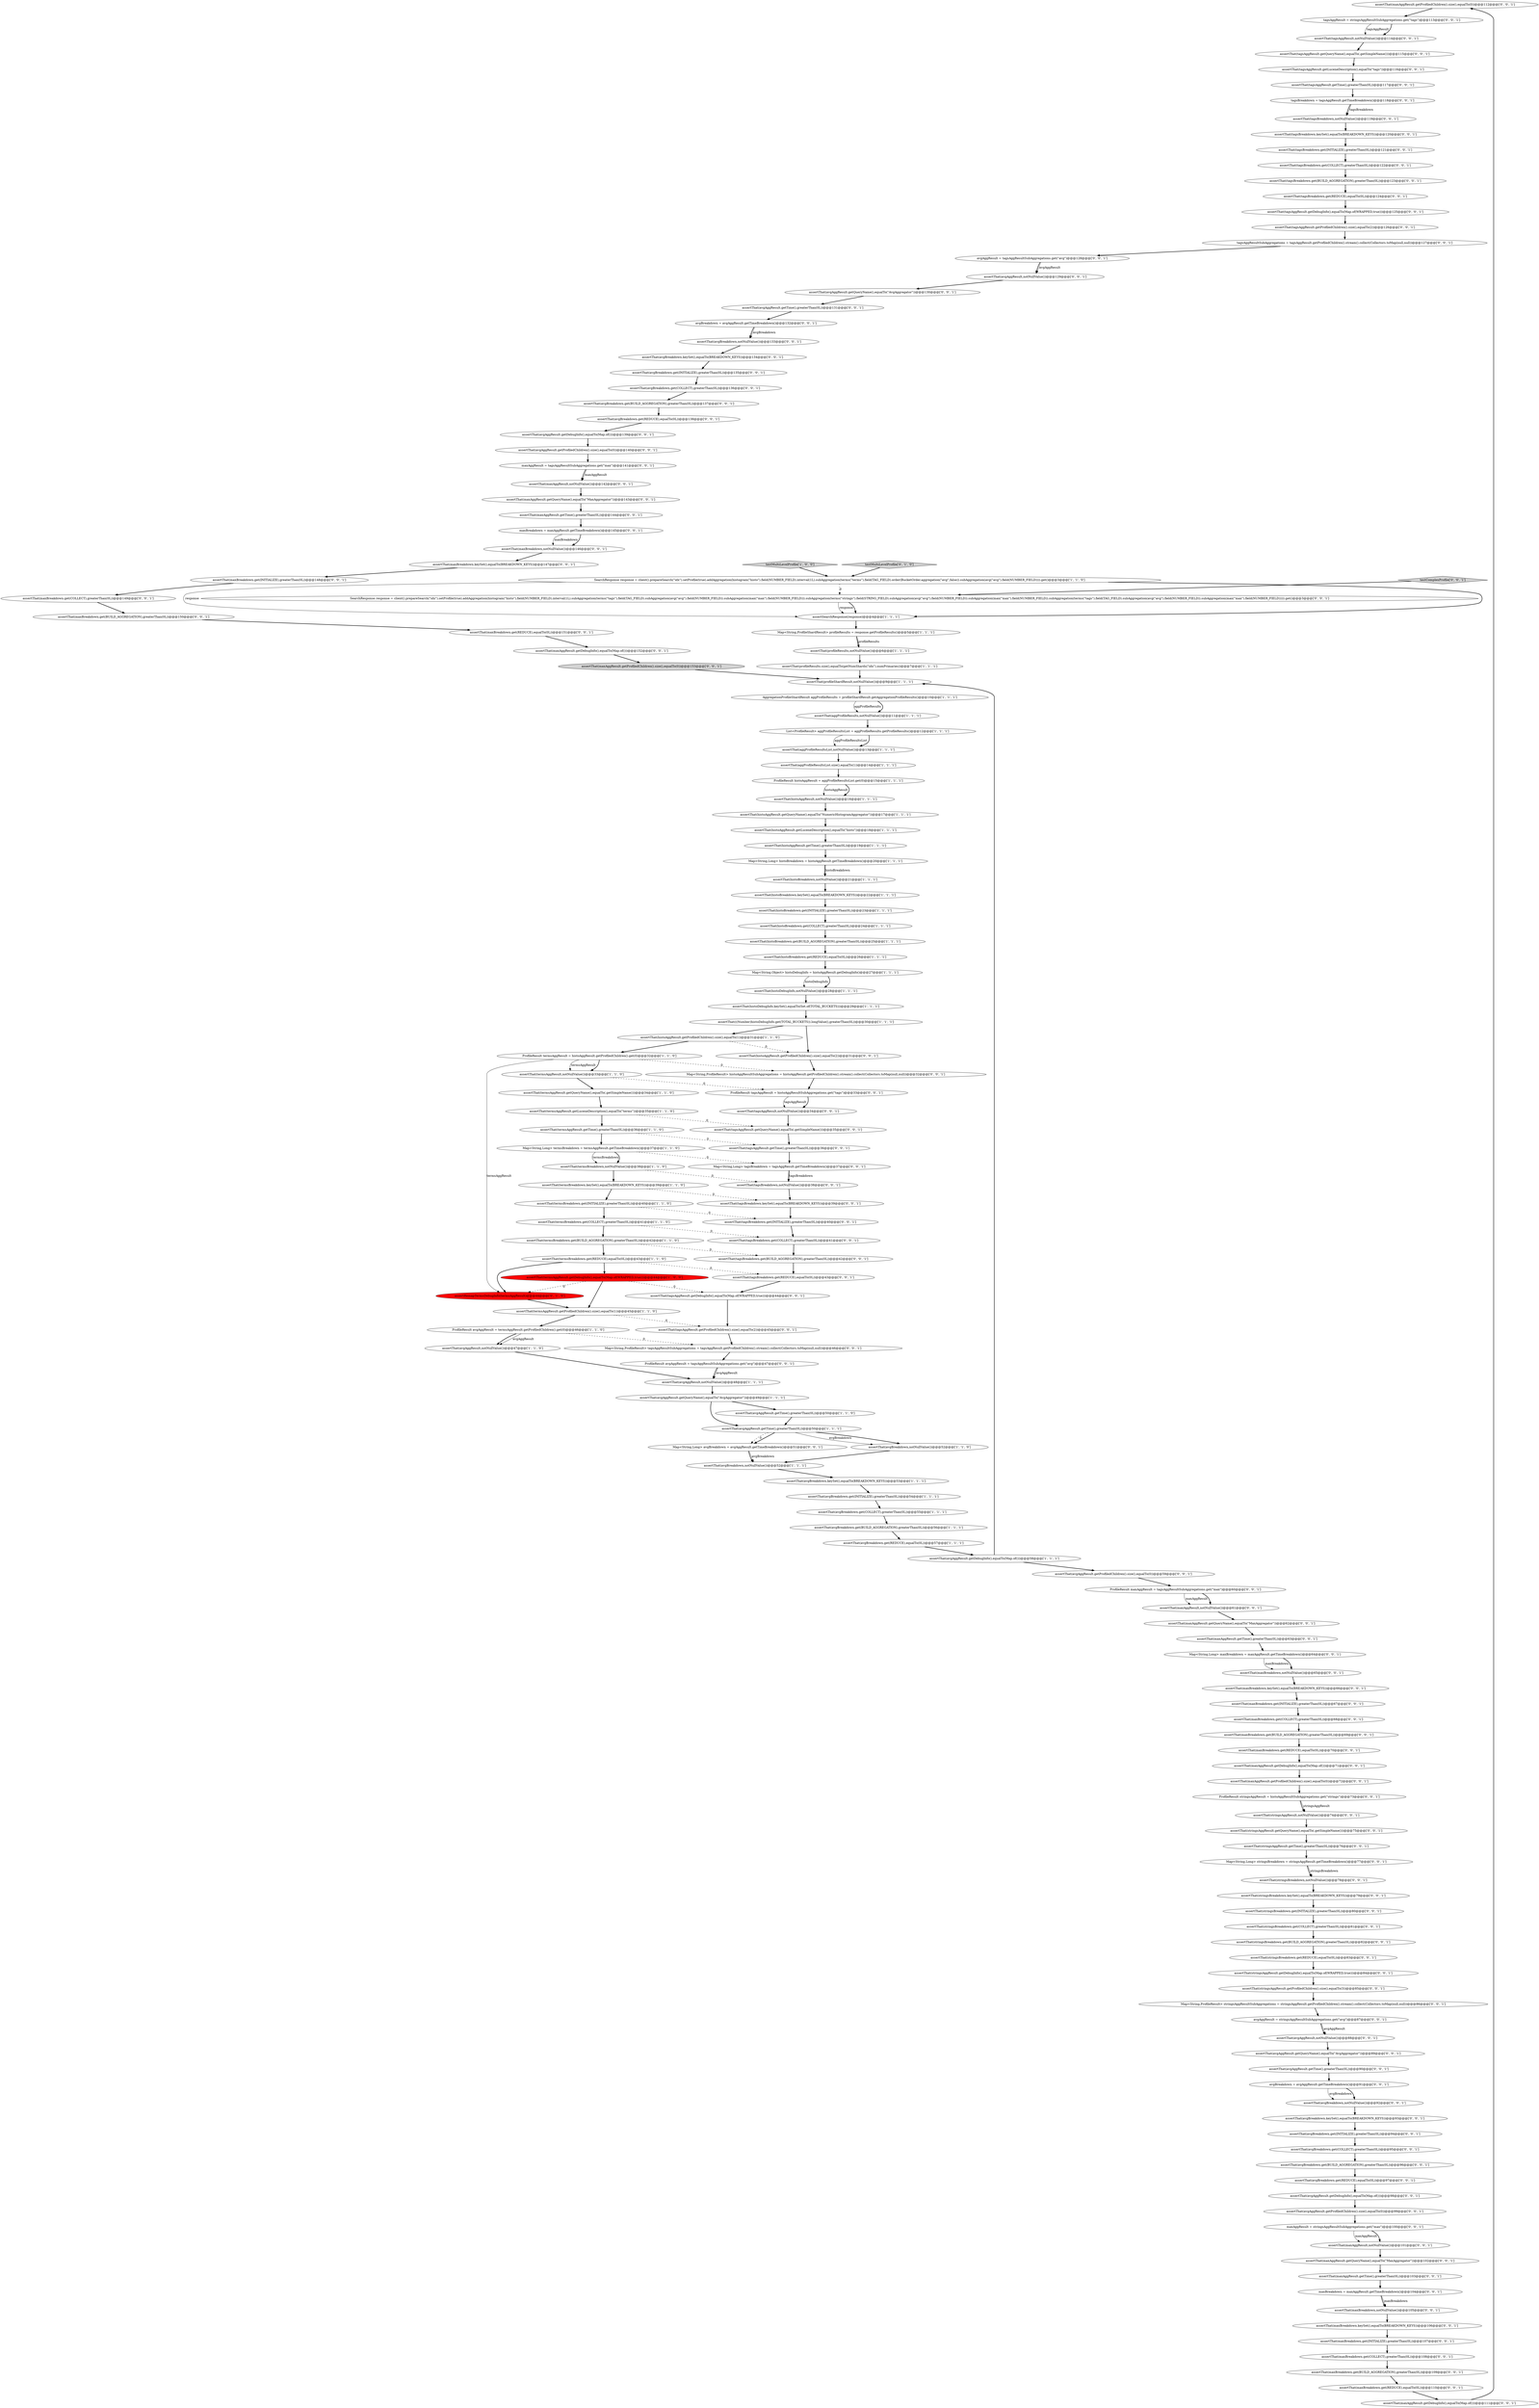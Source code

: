 digraph {
103 [style = filled, label = "assertThat(maxAggResult.getProfiledChildren().size(),equalTo(0))@@@112@@@['0', '0', '1']", fillcolor = white, shape = ellipse image = "AAA0AAABBB3BBB"];
68 [style = filled, label = "assertThat(avgAggResult.getQueryName(),equalTo(\"AvgAggregator\"))@@@130@@@['0', '0', '1']", fillcolor = white, shape = ellipse image = "AAA0AAABBB3BBB"];
72 [style = filled, label = "assertThat(maxAggResult.getDebugInfo(),equalTo(Map.of()))@@@152@@@['0', '0', '1']", fillcolor = white, shape = ellipse image = "AAA0AAABBB3BBB"];
59 [style = filled, label = "assertThat(tagsBreakdown.get(BUILD_AGGREGATION),greaterThan(0L))@@@123@@@['0', '0', '1']", fillcolor = white, shape = ellipse image = "AAA0AAABBB3BBB"];
23 [style = filled, label = "assertThat(termsBreakdown.get(BUILD_AGGREGATION),greaterThan(0L))@@@42@@@['1', '1', '0']", fillcolor = white, shape = ellipse image = "AAA0AAABBB1BBB"];
47 [style = filled, label = "Map<String,ProfileShardResult> profileResults = response.getProfileResults()@@@5@@@['1', '1', '1']", fillcolor = white, shape = ellipse image = "AAA0AAABBB1BBB"];
21 [style = filled, label = "assertThat(avgBreakdown.get(REDUCE),equalTo(0L))@@@57@@@['1', '1', '1']", fillcolor = white, shape = ellipse image = "AAA0AAABBB1BBB"];
136 [style = filled, label = "assertThat(maxBreakdown.get(REDUCE),equalTo(0L))@@@70@@@['0', '0', '1']", fillcolor = white, shape = ellipse image = "AAA0AAABBB3BBB"];
13 [style = filled, label = "assertThat(avgBreakdown.keySet(),equalTo(BREAKDOWN_KEYS))@@@53@@@['1', '1', '1']", fillcolor = white, shape = ellipse image = "AAA0AAABBB1BBB"];
34 [style = filled, label = "assertThat(termsBreakdown.keySet(),equalTo(BREAKDOWN_KEYS))@@@39@@@['1', '1', '0']", fillcolor = white, shape = ellipse image = "AAA0AAABBB1BBB"];
111 [style = filled, label = "ProfileResult tagsAggResult = histoAggResultSubAggregations.get(\"tags\")@@@33@@@['0', '0', '1']", fillcolor = white, shape = ellipse image = "AAA0AAABBB3BBB"];
2 [style = filled, label = "assertThat(termsBreakdown,notNullValue())@@@38@@@['1', '1', '0']", fillcolor = white, shape = ellipse image = "AAA0AAABBB1BBB"];
113 [style = filled, label = "assertThat(maxAggResult.getProfiledChildren().size(),equalTo(0))@@@72@@@['0', '0', '1']", fillcolor = white, shape = ellipse image = "AAA0AAABBB3BBB"];
49 [style = filled, label = "assertThat(termsBreakdown.get(COLLECT),greaterThan(0L))@@@41@@@['1', '1', '0']", fillcolor = white, shape = ellipse image = "AAA0AAABBB1BBB"];
107 [style = filled, label = "assertThat(stringsAggResult.getTime(),greaterThan(0L))@@@76@@@['0', '0', '1']", fillcolor = white, shape = ellipse image = "AAA0AAABBB3BBB"];
63 [style = filled, label = "Map<String,Long> avgBreakdown = avgAggResult.getTimeBreakdown()@@@51@@@['0', '0', '1']", fillcolor = white, shape = ellipse image = "AAA0AAABBB3BBB"];
15 [style = filled, label = "assertThat(profileResults,notNullValue())@@@6@@@['1', '1', '1']", fillcolor = white, shape = ellipse image = "AAA0AAABBB1BBB"];
10 [style = filled, label = "assertThat(termsAggResult.getDebugInfo(),equalTo(Map.of(WRAPPED,true)))@@@44@@@['1', '0', '0']", fillcolor = red, shape = ellipse image = "AAA1AAABBB1BBB"];
73 [style = filled, label = "assertThat(stringsBreakdown.get(COLLECT),greaterThan(0L))@@@81@@@['0', '0', '1']", fillcolor = white, shape = ellipse image = "AAA0AAABBB3BBB"];
17 [style = filled, label = "assertThat(termsAggResult.getQueryName(),equalTo(.getSimpleName()))@@@34@@@['1', '1', '0']", fillcolor = white, shape = ellipse image = "AAA0AAABBB1BBB"];
137 [style = filled, label = "assertThat(avgAggResult.getProfiledChildren().size(),equalTo(0))@@@99@@@['0', '0', '1']", fillcolor = white, shape = ellipse image = "AAA0AAABBB3BBB"];
157 [style = filled, label = "assertThat(tagsBreakdown,notNullValue())@@@119@@@['0', '0', '1']", fillcolor = white, shape = ellipse image = "AAA0AAABBB3BBB"];
91 [style = filled, label = "assertThat(tagsBreakdown,notNullValue())@@@38@@@['0', '0', '1']", fillcolor = white, shape = ellipse image = "AAA0AAABBB3BBB"];
52 [style = filled, label = "assertThat(avgAggResult,notNullValue())@@@47@@@['1', '1', '0']", fillcolor = white, shape = ellipse image = "AAA0AAABBB1BBB"];
94 [style = filled, label = "assertThat(tagsAggResult.getTime(),greaterThan(0L))@@@117@@@['0', '0', '1']", fillcolor = white, shape = ellipse image = "AAA0AAABBB3BBB"];
99 [style = filled, label = "assertThat(maxBreakdown.get(COLLECT),greaterThan(0L))@@@108@@@['0', '0', '1']", fillcolor = white, shape = ellipse image = "AAA0AAABBB3BBB"];
36 [style = filled, label = "assertThat(aggProfileResults,notNullValue())@@@11@@@['1', '1', '1']", fillcolor = white, shape = ellipse image = "AAA0AAABBB1BBB"];
71 [style = filled, label = "assertThat(maxBreakdown,notNullValue())@@@105@@@['0', '0', '1']", fillcolor = white, shape = ellipse image = "AAA0AAABBB3BBB"];
75 [style = filled, label = "assertThat(maxBreakdown.get(REDUCE),equalTo(0L))@@@110@@@['0', '0', '1']", fillcolor = white, shape = ellipse image = "AAA0AAABBB3BBB"];
148 [style = filled, label = "assertThat(tagsBreakdown.get(INITIALIZE),greaterThan(0L))@@@121@@@['0', '0', '1']", fillcolor = white, shape = ellipse image = "AAA0AAABBB3BBB"];
170 [style = filled, label = "assertThat(stringsAggResult,notNullValue())@@@74@@@['0', '0', '1']", fillcolor = white, shape = ellipse image = "AAA0AAABBB3BBB"];
81 [style = filled, label = "assertThat(tagsAggResult.getDebugInfo(),equalTo(Map.of(WRAPPED,true)))@@@44@@@['0', '0', '1']", fillcolor = white, shape = ellipse image = "AAA0AAABBB3BBB"];
42 [style = filled, label = "assertThat(histoDebugInfo,notNullValue())@@@28@@@['1', '1', '1']", fillcolor = white, shape = ellipse image = "AAA0AAABBB1BBB"];
100 [style = filled, label = "avgBreakdown = avgAggResult.getTimeBreakdown()@@@132@@@['0', '0', '1']", fillcolor = white, shape = ellipse image = "AAA0AAABBB3BBB"];
31 [style = filled, label = "assertThat(avgAggResult,notNullValue())@@@48@@@['1', '1', '1']", fillcolor = white, shape = ellipse image = "AAA0AAABBB1BBB"];
58 [style = filled, label = "testMultiLevelProfile['0', '1', '0']", fillcolor = lightgray, shape = diamond image = "AAA0AAABBB2BBB"];
141 [style = filled, label = "assertThat(avgBreakdown.get(BUILD_AGGREGATION),greaterThan(0L))@@@137@@@['0', '0', '1']", fillcolor = white, shape = ellipse image = "AAA0AAABBB3BBB"];
38 [style = filled, label = "AggregationProfileShardResult aggProfileResults = profileShardResult.getAggregationProfileResults()@@@10@@@['1', '1', '1']", fillcolor = white, shape = ellipse image = "AAA0AAABBB1BBB"];
45 [style = filled, label = "assertThat(profileShardResult,notNullValue())@@@9@@@['1', '1', '1']", fillcolor = white, shape = ellipse image = "AAA0AAABBB1BBB"];
46 [style = filled, label = "assertThat(histoBreakdown.get(COLLECT),greaterThan(0L))@@@24@@@['1', '1', '1']", fillcolor = white, shape = ellipse image = "AAA0AAABBB1BBB"];
30 [style = filled, label = "assertThat(histoBreakdown,notNullValue())@@@21@@@['1', '1', '1']", fillcolor = white, shape = ellipse image = "AAA0AAABBB1BBB"];
74 [style = filled, label = "assertThat(stringsBreakdown,notNullValue())@@@78@@@['0', '0', '1']", fillcolor = white, shape = ellipse image = "AAA0AAABBB3BBB"];
95 [style = filled, label = "assertThat(stringsBreakdown.get(INITIALIZE),greaterThan(0L))@@@80@@@['0', '0', '1']", fillcolor = white, shape = ellipse image = "AAA0AAABBB3BBB"];
19 [style = filled, label = "Map<String,Object> histoDebugInfo = histoAggResult.getDebugInfo()@@@27@@@['1', '1', '1']", fillcolor = white, shape = ellipse image = "AAA0AAABBB1BBB"];
32 [style = filled, label = "assertSearchResponse(response)@@@4@@@['1', '1', '1']", fillcolor = white, shape = ellipse image = "AAA0AAABBB1BBB"];
88 [style = filled, label = "assertThat(avgBreakdown.get(REDUCE),equalTo(0L))@@@138@@@['0', '0', '1']", fillcolor = white, shape = ellipse image = "AAA0AAABBB3BBB"];
29 [style = filled, label = "assertThat(histoBreakdown.get(BUILD_AGGREGATION),greaterThan(0L))@@@25@@@['1', '1', '1']", fillcolor = white, shape = ellipse image = "AAA0AAABBB1BBB"];
145 [style = filled, label = "assertThat(maxBreakdown.keySet(),equalTo(BREAKDOWN_KEYS))@@@106@@@['0', '0', '1']", fillcolor = white, shape = ellipse image = "AAA0AAABBB3BBB"];
123 [style = filled, label = "assertThat(maxAggResult.getProfiledChildren().size(),equalTo(0))@@@153@@@['0', '0', '1']", fillcolor = lightgray, shape = ellipse image = "AAA0AAABBB3BBB"];
122 [style = filled, label = "assertThat(maxBreakdown.get(REDUCE),equalTo(0L))@@@151@@@['0', '0', '1']", fillcolor = white, shape = ellipse image = "AAA0AAABBB3BBB"];
168 [style = filled, label = "assertThat(maxAggResult,notNullValue())@@@61@@@['0', '0', '1']", fillcolor = white, shape = ellipse image = "AAA0AAABBB3BBB"];
11 [style = filled, label = "assertThat(avgBreakdown,notNullValue())@@@52@@@['1', '1', '0']", fillcolor = white, shape = ellipse image = "AAA0AAABBB1BBB"];
160 [style = filled, label = "assertThat(tagsBreakdown.get(REDUCE),equalTo(0L))@@@124@@@['0', '0', '1']", fillcolor = white, shape = ellipse image = "AAA0AAABBB3BBB"];
40 [style = filled, label = "assertThat(avgBreakdown.get(BUILD_AGGREGATION),greaterThan(0L))@@@56@@@['1', '1', '1']", fillcolor = white, shape = ellipse image = "AAA0AAABBB1BBB"];
154 [style = filled, label = "assertThat(avgAggResult.getProfiledChildren().size(),equalTo(0))@@@59@@@['0', '0', '1']", fillcolor = white, shape = ellipse image = "AAA0AAABBB3BBB"];
7 [style = filled, label = "assertThat(termsBreakdown.get(REDUCE),equalTo(0L))@@@43@@@['1', '1', '0']", fillcolor = white, shape = ellipse image = "AAA0AAABBB1BBB"];
64 [style = filled, label = "assertThat(tagsBreakdown.get(REDUCE),equalTo(0L))@@@43@@@['0', '0', '1']", fillcolor = white, shape = ellipse image = "AAA0AAABBB3BBB"];
87 [style = filled, label = "assertThat(maxBreakdown.get(BUILD_AGGREGATION),greaterThan(0L))@@@109@@@['0', '0', '1']", fillcolor = white, shape = ellipse image = "AAA0AAABBB3BBB"];
116 [style = filled, label = "assertThat(maxBreakdown.get(COLLECT),greaterThan(0L))@@@68@@@['0', '0', '1']", fillcolor = white, shape = ellipse image = "AAA0AAABBB3BBB"];
43 [style = filled, label = "testMultiLevelProfile['1', '0', '0']", fillcolor = lightgray, shape = diamond image = "AAA0AAABBB1BBB"];
0 [style = filled, label = "assertThat(histoAggResult.getTime(),greaterThan(0L))@@@19@@@['1', '1', '1']", fillcolor = white, shape = ellipse image = "AAA0AAABBB1BBB"];
153 [style = filled, label = "assertThat(tagsAggResult.getDebugInfo(),equalTo(Map.of(WRAPPED,true)))@@@125@@@['0', '0', '1']", fillcolor = white, shape = ellipse image = "AAA0AAABBB3BBB"];
173 [style = filled, label = "assertThat(maxBreakdown.get(INITIALIZE),greaterThan(0L))@@@107@@@['0', '0', '1']", fillcolor = white, shape = ellipse image = "AAA0AAABBB3BBB"];
138 [style = filled, label = "assertThat(tagsBreakdown.keySet(),equalTo(BREAKDOWN_KEYS))@@@120@@@['0', '0', '1']", fillcolor = white, shape = ellipse image = "AAA0AAABBB3BBB"];
90 [style = filled, label = "SearchResponse response = client().prepareSearch(\"idx\").setProfile(true).addAggregation(histogram(\"histo\").field(NUMBER_FIELD).interval(1L).subAggregation(terms(\"tags\").field(TAG_FIELD).subAggregation(avg(\"avg\").field(NUMBER_FIELD)).subAggregation(max(\"max\").field(NUMBER_FIELD))).subAggregation(terms(\"strings\").field(STRING_FIELD).subAggregation(avg(\"avg\").field(NUMBER_FIELD)).subAggregation(max(\"max\").field(NUMBER_FIELD)).subAggregation(terms(\"tags\").field(TAG_FIELD).subAggregation(avg(\"avg\").field(NUMBER_FIELD)).subAggregation(max(\"max\").field(NUMBER_FIELD))))).get()@@@3@@@['0', '0', '1']", fillcolor = white, shape = ellipse image = "AAA0AAABBB3BBB"];
22 [style = filled, label = "assertThat(termsAggResult.getProfiledChildren().size(),equalTo(1))@@@45@@@['1', '1', '0']", fillcolor = white, shape = ellipse image = "AAA0AAABBB1BBB"];
67 [style = filled, label = "assertThat(tagsAggResult.getTime(),greaterThan(0L))@@@36@@@['0', '0', '1']", fillcolor = white, shape = ellipse image = "AAA0AAABBB3BBB"];
125 [style = filled, label = "Map<String,ProfileResult> tagsAggResultSubAggregations = tagsAggResult.getProfiledChildren().stream().collect(Collectors.toMap(null,null))@@@46@@@['0', '0', '1']", fillcolor = white, shape = ellipse image = "AAA0AAABBB3BBB"];
97 [style = filled, label = "assertThat(maxAggResult.getQueryName(),equalTo(\"MaxAggregator\"))@@@62@@@['0', '0', '1']", fillcolor = white, shape = ellipse image = "AAA0AAABBB3BBB"];
37 [style = filled, label = "assertThat(histoBreakdown.keySet(),equalTo(BREAKDOWN_KEYS))@@@22@@@['1', '1', '1']", fillcolor = white, shape = ellipse image = "AAA0AAABBB1BBB"];
169 [style = filled, label = "assertThat(avgBreakdown.keySet(),equalTo(BREAKDOWN_KEYS))@@@134@@@['0', '0', '1']", fillcolor = white, shape = ellipse image = "AAA0AAABBB3BBB"];
156 [style = filled, label = "assertThat(stringsBreakdown.keySet(),equalTo(BREAKDOWN_KEYS))@@@79@@@['0', '0', '1']", fillcolor = white, shape = ellipse image = "AAA0AAABBB3BBB"];
120 [style = filled, label = "assertThat(stringsBreakdown.get(REDUCE),equalTo(0L))@@@83@@@['0', '0', '1']", fillcolor = white, shape = ellipse image = "AAA0AAABBB3BBB"];
6 [style = filled, label = "assertThat(((Number)histoDebugInfo.get(TOTAL_BUCKETS)).longValue(),greaterThan(0L))@@@30@@@['1', '1', '1']", fillcolor = white, shape = ellipse image = "AAA0AAABBB1BBB"];
144 [style = filled, label = "assertThat(maxBreakdown.get(INITIALIZE),greaterThan(0L))@@@67@@@['0', '0', '1']", fillcolor = white, shape = ellipse image = "AAA0AAABBB3BBB"];
53 [style = filled, label = "assertThat(termsBreakdown.get(INITIALIZE),greaterThan(0L))@@@40@@@['1', '1', '0']", fillcolor = white, shape = ellipse image = "AAA0AAABBB1BBB"];
143 [style = filled, label = "avgAggResult = tagsAggResultSubAggregations.get(\"avg\")@@@128@@@['0', '0', '1']", fillcolor = white, shape = ellipse image = "AAA0AAABBB3BBB"];
78 [style = filled, label = "assertThat(tagsAggResult.getQueryName(),equalTo(.getSimpleName()))@@@115@@@['0', '0', '1']", fillcolor = white, shape = ellipse image = "AAA0AAABBB3BBB"];
139 [style = filled, label = "assertThat(avgBreakdown.get(INITIALIZE),greaterThan(0L))@@@94@@@['0', '0', '1']", fillcolor = white, shape = ellipse image = "AAA0AAABBB3BBB"];
9 [style = filled, label = "assertThat(histoAggResult.getLuceneDescription(),equalTo(\"histo\"))@@@18@@@['1', '1', '1']", fillcolor = white, shape = ellipse image = "AAA0AAABBB1BBB"];
80 [style = filled, label = "maxAggResult = tagsAggResultSubAggregations.get(\"max\")@@@141@@@['0', '0', '1']", fillcolor = white, shape = ellipse image = "AAA0AAABBB3BBB"];
172 [style = filled, label = "assertThat(maxAggResult.getTime(),greaterThan(0L))@@@63@@@['0', '0', '1']", fillcolor = white, shape = ellipse image = "AAA0AAABBB3BBB"];
14 [style = filled, label = "List<ProfileResult> aggProfileResultsList = aggProfileResults.getProfileResults()@@@12@@@['1', '1', '1']", fillcolor = white, shape = ellipse image = "AAA0AAABBB1BBB"];
39 [style = filled, label = "assertThat(histoDebugInfo.keySet(),equalTo(Set.of(TOTAL_BUCKETS)))@@@29@@@['1', '1', '1']", fillcolor = white, shape = ellipse image = "AAA0AAABBB1BBB"];
110 [style = filled, label = "assertThat(maxAggResult.getDebugInfo(),equalTo(Map.of()))@@@71@@@['0', '0', '1']", fillcolor = white, shape = ellipse image = "AAA0AAABBB3BBB"];
51 [style = filled, label = "assertThat(histoAggResult.getProfiledChildren().size(),equalTo(1))@@@31@@@['1', '1', '0']", fillcolor = white, shape = ellipse image = "AAA0AAABBB1BBB"];
92 [style = filled, label = "maxBreakdown = maxAggResult.getTimeBreakdown()@@@145@@@['0', '0', '1']", fillcolor = white, shape = ellipse image = "AAA0AAABBB3BBB"];
66 [style = filled, label = "assertThat(maxBreakdown.get(BUILD_AGGREGATION),greaterThan(0L))@@@150@@@['0', '0', '1']", fillcolor = white, shape = ellipse image = "AAA0AAABBB3BBB"];
129 [style = filled, label = "assertThat(avgBreakdown.keySet(),equalTo(BREAKDOWN_KEYS))@@@93@@@['0', '0', '1']", fillcolor = white, shape = ellipse image = "AAA0AAABBB3BBB"];
35 [style = filled, label = "SearchResponse response = client().prepareSearch(\"idx\").setProfile(true).addAggregation(histogram(\"histo\").field(NUMBER_FIELD).interval(1L).subAggregation(terms(\"terms\").field(TAG_FIELD).order(BucketOrder.aggregation(\"avg\",false)).subAggregation(avg(\"avg\").field(NUMBER_FIELD)))).get()@@@3@@@['1', '1', '0']", fillcolor = white, shape = ellipse image = "AAA0AAABBB1BBB"];
89 [style = filled, label = "assertThat(avgAggResult.getDebugInfo(),equalTo(Map.of()))@@@139@@@['0', '0', '1']", fillcolor = white, shape = ellipse image = "AAA0AAABBB3BBB"];
149 [style = filled, label = "assertThat(avgBreakdown.get(INITIALIZE),greaterThan(0L))@@@135@@@['0', '0', '1']", fillcolor = white, shape = ellipse image = "AAA0AAABBB3BBB"];
48 [style = filled, label = "assertThat(termsAggResult.getLuceneDescription(),equalTo(\"terms\"))@@@35@@@['1', '1', '0']", fillcolor = white, shape = ellipse image = "AAA0AAABBB1BBB"];
162 [style = filled, label = "assertThat(avgAggResult.getQueryName(),equalTo(\"AvgAggregator\"))@@@89@@@['0', '0', '1']", fillcolor = white, shape = ellipse image = "AAA0AAABBB3BBB"];
25 [style = filled, label = "assertThat(profileResults.size(),equalTo(getNumShards(\"idx\").numPrimaries))@@@7@@@['1', '1', '1']", fillcolor = white, shape = ellipse image = "AAA0AAABBB1BBB"];
115 [style = filled, label = "assertThat(avgAggResult.getTime(),greaterThan(0L))@@@90@@@['0', '0', '1']", fillcolor = white, shape = ellipse image = "AAA0AAABBB3BBB"];
104 [style = filled, label = "assertThat(avgAggResult,notNullValue())@@@129@@@['0', '0', '1']", fillcolor = white, shape = ellipse image = "AAA0AAABBB3BBB"];
164 [style = filled, label = "assertThat(maxAggResult.getQueryName(),equalTo(\"MaxAggregator\"))@@@102@@@['0', '0', '1']", fillcolor = white, shape = ellipse image = "AAA0AAABBB3BBB"];
121 [style = filled, label = "Map<String,ProfileResult> stringsAggResultSubAggregations = stringsAggResult.getProfiledChildren().stream().collect(Collectors.toMap(null,null))@@@86@@@['0', '0', '1']", fillcolor = white, shape = ellipse image = "AAA0AAABBB3BBB"];
28 [style = filled, label = "Map<String,Long> histoBreakdown = histoAggResult.getTimeBreakdown()@@@20@@@['1', '1', '1']", fillcolor = white, shape = ellipse image = "AAA0AAABBB1BBB"];
41 [style = filled, label = "Map<String,Long> termsBreakdown = termsAggResult.getTimeBreakdown()@@@37@@@['1', '1', '0']", fillcolor = white, shape = ellipse image = "AAA0AAABBB1BBB"];
62 [style = filled, label = "tagsAggResultSubAggregations = tagsAggResult.getProfiledChildren().stream().collect(Collectors.toMap(null,null))@@@127@@@['0', '0', '1']", fillcolor = white, shape = ellipse image = "AAA0AAABBB3BBB"];
44 [style = filled, label = "assertThat(avgBreakdown,notNullValue())@@@52@@@['1', '1', '1']", fillcolor = white, shape = ellipse image = "AAA0AAABBB1BBB"];
70 [style = filled, label = "assertThat(tagsAggResult.getQueryName(),equalTo(.getSimpleName()))@@@35@@@['0', '0', '1']", fillcolor = white, shape = ellipse image = "AAA0AAABBB3BBB"];
150 [style = filled, label = "assertThat(tagsAggResult.getProfiledChildren().size(),equalTo(2))@@@126@@@['0', '0', '1']", fillcolor = white, shape = ellipse image = "AAA0AAABBB3BBB"];
50 [style = filled, label = "assertThat(avgAggResult.getQueryName(),equalTo(\"AvgAggregator\"))@@@49@@@['1', '1', '1']", fillcolor = white, shape = ellipse image = "AAA0AAABBB1BBB"];
151 [style = filled, label = "assertThat(tagsBreakdown.get(INITIALIZE),greaterThan(0L))@@@40@@@['0', '0', '1']", fillcolor = white, shape = ellipse image = "AAA0AAABBB3BBB"];
93 [style = filled, label = "assertThat(histoAggResult.getProfiledChildren().size(),equalTo(2))@@@31@@@['0', '0', '1']", fillcolor = white, shape = ellipse image = "AAA0AAABBB3BBB"];
130 [style = filled, label = "maxAggResult = stringsAggResultSubAggregations.get(\"max\")@@@100@@@['0', '0', '1']", fillcolor = white, shape = ellipse image = "AAA0AAABBB3BBB"];
54 [style = filled, label = "assertThat(avgAggResult.getTime(),greaterThan(0L))@@@50@@@['1', '1', '0']", fillcolor = white, shape = ellipse image = "AAA0AAABBB1BBB"];
1 [style = filled, label = "assertThat(termsAggResult.getTime(),greaterThan(0L))@@@36@@@['1', '1', '0']", fillcolor = white, shape = ellipse image = "AAA0AAABBB1BBB"];
5 [style = filled, label = "assertThat(termsAggResult,notNullValue())@@@33@@@['1', '1', '0']", fillcolor = white, shape = ellipse image = "AAA0AAABBB1BBB"];
119 [style = filled, label = "assertThat(tagsBreakdown.get(COLLECT),greaterThan(0L))@@@41@@@['0', '0', '1']", fillcolor = white, shape = ellipse image = "AAA0AAABBB3BBB"];
117 [style = filled, label = "maxBreakdown = maxAggResult.getTimeBreakdown()@@@104@@@['0', '0', '1']", fillcolor = white, shape = ellipse image = "AAA0AAABBB3BBB"];
109 [style = filled, label = "assertThat(avgBreakdown,notNullValue())@@@133@@@['0', '0', '1']", fillcolor = white, shape = ellipse image = "AAA0AAABBB3BBB"];
12 [style = filled, label = "ProfileResult avgAggResult = termsAggResult.getProfiledChildren().get(0)@@@46@@@['1', '1', '0']", fillcolor = white, shape = ellipse image = "AAA0AAABBB1BBB"];
135 [style = filled, label = "assertThat(maxBreakdown.keySet(),equalTo(BREAKDOWN_KEYS))@@@66@@@['0', '0', '1']", fillcolor = white, shape = ellipse image = "AAA0AAABBB3BBB"];
18 [style = filled, label = "assertThat(histoAggResult.getQueryName(),equalTo(\"NumericHistogramAggregator\"))@@@17@@@['1', '1', '1']", fillcolor = white, shape = ellipse image = "AAA0AAABBB1BBB"];
101 [style = filled, label = "assertThat(tagsBreakdown.get(COLLECT),greaterThan(0L))@@@122@@@['0', '0', '1']", fillcolor = white, shape = ellipse image = "AAA0AAABBB3BBB"];
171 [style = filled, label = "assertThat(tagsBreakdown.get(BUILD_AGGREGATION),greaterThan(0L))@@@42@@@['0', '0', '1']", fillcolor = white, shape = ellipse image = "AAA0AAABBB3BBB"];
127 [style = filled, label = "avgBreakdown = avgAggResult.getTimeBreakdown()@@@91@@@['0', '0', '1']", fillcolor = white, shape = ellipse image = "AAA0AAABBB3BBB"];
77 [style = filled, label = "assertThat(tagsAggResult.getLuceneDescription(),equalTo(\"tags\"))@@@116@@@['0', '0', '1']", fillcolor = white, shape = ellipse image = "AAA0AAABBB3BBB"];
155 [style = filled, label = "assertThat(maxAggResult,notNullValue())@@@101@@@['0', '0', '1']", fillcolor = white, shape = ellipse image = "AAA0AAABBB3BBB"];
142 [style = filled, label = "assertThat(avgBreakdown.get(COLLECT),greaterThan(0L))@@@95@@@['0', '0', '1']", fillcolor = white, shape = ellipse image = "AAA0AAABBB3BBB"];
60 [style = filled, label = "tagsAggResult = stringsAggResultSubAggregations.get(\"tags\")@@@113@@@['0', '0', '1']", fillcolor = white, shape = ellipse image = "AAA0AAABBB3BBB"];
106 [style = filled, label = "ProfileResult avgAggResult = tagsAggResultSubAggregations.get(\"avg\")@@@47@@@['0', '0', '1']", fillcolor = white, shape = ellipse image = "AAA0AAABBB3BBB"];
69 [style = filled, label = "Map<String,Long> tagsBreakdown = tagsAggResult.getTimeBreakdown()@@@37@@@['0', '0', '1']", fillcolor = white, shape = ellipse image = "AAA0AAABBB3BBB"];
105 [style = filled, label = "testComplexProfile['0', '0', '1']", fillcolor = lightgray, shape = diamond image = "AAA0AAABBB3BBB"];
27 [style = filled, label = "assertThat(aggProfileResultsList.size(),equalTo(1))@@@14@@@['1', '1', '1']", fillcolor = white, shape = ellipse image = "AAA0AAABBB1BBB"];
147 [style = filled, label = "assertThat(tagsAggResult,notNullValue())@@@34@@@['0', '0', '1']", fillcolor = white, shape = ellipse image = "AAA0AAABBB3BBB"];
159 [style = filled, label = "assertThat(avgAggResult,notNullValue())@@@88@@@['0', '0', '1']", fillcolor = white, shape = ellipse image = "AAA0AAABBB3BBB"];
84 [style = filled, label = "assertThat(maxBreakdown.keySet(),equalTo(BREAKDOWN_KEYS))@@@147@@@['0', '0', '1']", fillcolor = white, shape = ellipse image = "AAA0AAABBB3BBB"];
163 [style = filled, label = "avgAggResult = stringsAggResultSubAggregations.get(\"avg\")@@@87@@@['0', '0', '1']", fillcolor = white, shape = ellipse image = "AAA0AAABBB3BBB"];
118 [style = filled, label = "tagsBreakdown = tagsAggResult.getTimeBreakdown()@@@118@@@['0', '0', '1']", fillcolor = white, shape = ellipse image = "AAA0AAABBB3BBB"];
33 [style = filled, label = "assertThat(histoAggResult,notNullValue())@@@16@@@['1', '1', '1']", fillcolor = white, shape = ellipse image = "AAA0AAABBB1BBB"];
20 [style = filled, label = "assertThat(aggProfileResultsList,notNullValue())@@@13@@@['1', '1', '1']", fillcolor = white, shape = ellipse image = "AAA0AAABBB1BBB"];
167 [style = filled, label = "assertThat(tagsAggResult,notNullValue())@@@114@@@['0', '0', '1']", fillcolor = white, shape = ellipse image = "AAA0AAABBB3BBB"];
61 [style = filled, label = "assertThat(maxAggResult.getTime(),greaterThan(0L))@@@144@@@['0', '0', '1']", fillcolor = white, shape = ellipse image = "AAA0AAABBB3BBB"];
126 [style = filled, label = "assertThat(avgAggResult.getTime(),greaterThan(0L))@@@131@@@['0', '0', '1']", fillcolor = white, shape = ellipse image = "AAA0AAABBB3BBB"];
79 [style = filled, label = "ProfileResult maxAggResult = tagsAggResultSubAggregations.get(\"max\")@@@60@@@['0', '0', '1']", fillcolor = white, shape = ellipse image = "AAA0AAABBB3BBB"];
112 [style = filled, label = "assertThat(stringsAggResult.getProfiledChildren().size(),equalTo(3))@@@85@@@['0', '0', '1']", fillcolor = white, shape = ellipse image = "AAA0AAABBB3BBB"];
3 [style = filled, label = "ProfileResult termsAggResult = histoAggResult.getProfiledChildren().get(0)@@@32@@@['1', '1', '0']", fillcolor = white, shape = ellipse image = "AAA0AAABBB1BBB"];
131 [style = filled, label = "assertThat(maxAggResult.getTime(),greaterThan(0L))@@@103@@@['0', '0', '1']", fillcolor = white, shape = ellipse image = "AAA0AAABBB3BBB"];
96 [style = filled, label = "Map<String,Long> maxBreakdown = maxAggResult.getTimeBreakdown()@@@64@@@['0', '0', '1']", fillcolor = white, shape = ellipse image = "AAA0AAABBB3BBB"];
65 [style = filled, label = "assertThat(maxBreakdown,notNullValue())@@@146@@@['0', '0', '1']", fillcolor = white, shape = ellipse image = "AAA0AAABBB3BBB"];
134 [style = filled, label = "assertThat(maxBreakdown.get(COLLECT),greaterThan(0L))@@@149@@@['0', '0', '1']", fillcolor = white, shape = ellipse image = "AAA0AAABBB3BBB"];
114 [style = filled, label = "assertThat(maxAggResult.getQueryName(),equalTo(\"MaxAggregator\"))@@@143@@@['0', '0', '1']", fillcolor = white, shape = ellipse image = "AAA0AAABBB3BBB"];
132 [style = filled, label = "assertThat(avgBreakdown.get(COLLECT),greaterThan(0L))@@@136@@@['0', '0', '1']", fillcolor = white, shape = ellipse image = "AAA0AAABBB3BBB"];
161 [style = filled, label = "Map<String,Long> stringsBreakdown = stringsAggResult.getTimeBreakdown()@@@77@@@['0', '0', '1']", fillcolor = white, shape = ellipse image = "AAA0AAABBB3BBB"];
16 [style = filled, label = "assertThat(histoBreakdown.get(REDUCE),equalTo(0L))@@@26@@@['1', '1', '1']", fillcolor = white, shape = ellipse image = "AAA0AAABBB1BBB"];
152 [style = filled, label = "assertThat(avgAggResult.getDebugInfo(),equalTo(Map.of()))@@@98@@@['0', '0', '1']", fillcolor = white, shape = ellipse image = "AAA0AAABBB3BBB"];
108 [style = filled, label = "assertThat(avgBreakdown,notNullValue())@@@92@@@['0', '0', '1']", fillcolor = white, shape = ellipse image = "AAA0AAABBB3BBB"];
98 [style = filled, label = "assertThat(maxAggResult,notNullValue())@@@142@@@['0', '0', '1']", fillcolor = white, shape = ellipse image = "AAA0AAABBB3BBB"];
85 [style = filled, label = "assertThat(stringsBreakdown.get(BUILD_AGGREGATION),greaterThan(0L))@@@82@@@['0', '0', '1']", fillcolor = white, shape = ellipse image = "AAA0AAABBB3BBB"];
55 [style = filled, label = "assertThat(avgBreakdown.get(COLLECT),greaterThan(0L))@@@55@@@['1', '1', '1']", fillcolor = white, shape = ellipse image = "AAA0AAABBB1BBB"];
133 [style = filled, label = "assertThat(maxBreakdown.get(INITIALIZE),greaterThan(0L))@@@148@@@['0', '0', '1']", fillcolor = white, shape = ellipse image = "AAA0AAABBB3BBB"];
165 [style = filled, label = "assertThat(maxBreakdown.get(BUILD_AGGREGATION),greaterThan(0L))@@@69@@@['0', '0', '1']", fillcolor = white, shape = ellipse image = "AAA0AAABBB3BBB"];
24 [style = filled, label = "assertThat(avgBreakdown.get(INITIALIZE),greaterThan(0L))@@@54@@@['1', '1', '1']", fillcolor = white, shape = ellipse image = "AAA0AAABBB1BBB"];
102 [style = filled, label = "assertThat(avgBreakdown.get(BUILD_AGGREGATION),greaterThan(0L))@@@96@@@['0', '0', '1']", fillcolor = white, shape = ellipse image = "AAA0AAABBB3BBB"];
158 [style = filled, label = "assertThat(avgBreakdown.get(REDUCE),equalTo(0L))@@@97@@@['0', '0', '1']", fillcolor = white, shape = ellipse image = "AAA0AAABBB3BBB"];
166 [style = filled, label = "assertThat(maxBreakdown,notNullValue())@@@65@@@['0', '0', '1']", fillcolor = white, shape = ellipse image = "AAA0AAABBB3BBB"];
146 [style = filled, label = "assertThat(stringsAggResult.getQueryName(),equalTo(.getSimpleName()))@@@75@@@['0', '0', '1']", fillcolor = white, shape = ellipse image = "AAA0AAABBB3BBB"];
4 [style = filled, label = "assertThat(avgAggResult.getDebugInfo(),equalTo(Map.of()))@@@58@@@['1', '1', '1']", fillcolor = white, shape = ellipse image = "AAA0AAABBB1BBB"];
86 [style = filled, label = "assertThat(stringsAggResult.getDebugInfo(),equalTo(Map.of(WRAPPED,true)))@@@84@@@['0', '0', '1']", fillcolor = white, shape = ellipse image = "AAA0AAABBB3BBB"];
82 [style = filled, label = "assertThat(tagsAggResult.getProfiledChildren().size(),equalTo(2))@@@45@@@['0', '0', '1']", fillcolor = white, shape = ellipse image = "AAA0AAABBB3BBB"];
76 [style = filled, label = "Map<String,ProfileResult> histoAggResultSubAggregations = histoAggResult.getProfiledChildren().stream().collect(Collectors.toMap(null,null))@@@32@@@['0', '0', '1']", fillcolor = white, shape = ellipse image = "AAA0AAABBB3BBB"];
57 [style = filled, label = "assertRemapTermsDebugInfo(termsAggResult)@@@44@@@['0', '1', '0']", fillcolor = red, shape = ellipse image = "AAA1AAABBB2BBB"];
83 [style = filled, label = "ProfileResult stringsAggResult = histoAggResultSubAggregations.get(\"strings\")@@@73@@@['0', '0', '1']", fillcolor = white, shape = ellipse image = "AAA0AAABBB3BBB"];
128 [style = filled, label = "assertThat(avgAggResult.getProfiledChildren().size(),equalTo(0))@@@140@@@['0', '0', '1']", fillcolor = white, shape = ellipse image = "AAA0AAABBB3BBB"];
8 [style = filled, label = "assertThat(histoBreakdown.get(INITIALIZE),greaterThan(0L))@@@23@@@['1', '1', '1']", fillcolor = white, shape = ellipse image = "AAA0AAABBB1BBB"];
140 [style = filled, label = "assertThat(maxAggResult.getDebugInfo(),equalTo(Map.of()))@@@111@@@['0', '0', '1']", fillcolor = white, shape = ellipse image = "AAA0AAABBB3BBB"];
124 [style = filled, label = "assertThat(tagsBreakdown.keySet(),equalTo(BREAKDOWN_KEYS))@@@39@@@['0', '0', '1']", fillcolor = white, shape = ellipse image = "AAA0AAABBB3BBB"];
26 [style = filled, label = "assertThat(avgAggResult.getTime(),greaterThan(0L))@@@50@@@['1', '1', '1']", fillcolor = white, shape = ellipse image = "AAA0AAABBB1BBB"];
56 [style = filled, label = "ProfileResult histoAggResult = aggProfileResultsList.get(0)@@@15@@@['1', '1', '1']", fillcolor = white, shape = ellipse image = "AAA0AAABBB1BBB"];
167->78 [style = bold, label=""];
118->157 [style = bold, label=""];
70->67 [style = bold, label=""];
25->45 [style = bold, label=""];
15->25 [style = bold, label=""];
136->110 [style = bold, label=""];
83->170 [style = bold, label=""];
94->118 [style = bold, label=""];
138->148 [style = bold, label=""];
80->98 [style = bold, label=""];
3->57 [style = solid, label="termsAggResult"];
65->84 [style = bold, label=""];
101->59 [style = bold, label=""];
55->40 [style = bold, label=""];
168->97 [style = bold, label=""];
39->6 [style = bold, label=""];
41->2 [style = solid, label="termsBreakdown"];
6->93 [style = bold, label=""];
126->100 [style = bold, label=""];
132->141 [style = bold, label=""];
166->135 [style = bold, label=""];
84->133 [style = bold, label=""];
12->52 [style = solid, label="avgAggResult"];
129->139 [style = bold, label=""];
143->104 [style = bold, label=""];
26->11 [style = bold, label=""];
26->11 [style = solid, label="avgBreakdown"];
20->27 [style = bold, label=""];
85->120 [style = bold, label=""];
67->69 [style = bold, label=""];
108->129 [style = bold, label=""];
150->62 [style = bold, label=""];
31->50 [style = bold, label=""];
100->109 [style = bold, label=""];
3->5 [style = bold, label=""];
33->18 [style = bold, label=""];
43->35 [style = bold, label=""];
111->147 [style = bold, label=""];
159->162 [style = bold, label=""];
45->38 [style = bold, label=""];
140->103 [style = bold, label=""];
59->160 [style = bold, label=""];
114->61 [style = bold, label=""];
173->99 [style = bold, label=""];
79->168 [style = solid, label="maxAggResult"];
5->111 [style = dashed, label="0"];
50->54 [style = bold, label=""];
48->1 [style = bold, label=""];
171->64 [style = bold, label=""];
28->30 [style = solid, label="histoBreakdown"];
75->140 [style = bold, label=""];
54->26 [style = bold, label=""];
14->20 [style = bold, label=""];
2->91 [style = dashed, label="0"];
123->45 [style = bold, label=""];
34->53 [style = bold, label=""];
19->42 [style = bold, label=""];
172->96 [style = bold, label=""];
22->82 [style = dashed, label="0"];
74->156 [style = bold, label=""];
83->170 [style = solid, label="stringsAggResult"];
154->79 [style = bold, label=""];
1->41 [style = bold, label=""];
117->71 [style = bold, label=""];
28->30 [style = bold, label=""];
3->76 [style = dashed, label="0"];
24->55 [style = bold, label=""];
19->42 [style = solid, label="histoDebugInfo"];
11->44 [style = bold, label=""];
111->147 [style = solid, label="tagsAggResult"];
115->127 [style = bold, label=""];
2->34 [style = bold, label=""];
7->57 [style = bold, label=""];
58->35 [style = bold, label=""];
151->119 [style = bold, label=""];
7->64 [style = dashed, label="0"];
162->115 [style = bold, label=""];
16->19 [style = bold, label=""];
61->92 [style = bold, label=""];
36->14 [style = bold, label=""];
5->17 [style = bold, label=""];
41->2 [style = bold, label=""];
134->66 [style = bold, label=""];
63->44 [style = solid, label="avgBreakdown"];
69->91 [style = solid, label="tagsBreakdown"];
27->56 [style = bold, label=""];
121->163 [style = bold, label=""];
106->31 [style = bold, label=""];
92->65 [style = solid, label="maxBreakdown"];
4->45 [style = bold, label=""];
103->60 [style = bold, label=""];
156->95 [style = bold, label=""];
81->82 [style = bold, label=""];
164->131 [style = bold, label=""];
128->80 [style = bold, label=""];
18->9 [style = bold, label=""];
48->70 [style = dashed, label="0"];
157->138 [style = bold, label=""];
109->169 [style = bold, label=""];
102->158 [style = bold, label=""];
133->134 [style = bold, label=""];
23->7 [style = bold, label=""];
100->109 [style = solid, label="avgBreakdown"];
146->107 [style = bold, label=""];
127->108 [style = solid, label="avgBreakdown"];
56->33 [style = bold, label=""];
29->16 [style = bold, label=""];
165->136 [style = bold, label=""];
122->72 [style = bold, label=""];
40->21 [style = bold, label=""];
82->125 [style = bold, label=""];
1->67 [style = dashed, label="0"];
21->4 [style = bold, label=""];
10->57 [style = dashed, label="0"];
142->102 [style = bold, label=""];
89->128 [style = bold, label=""];
106->31 [style = solid, label="avgAggResult"];
93->76 [style = bold, label=""];
13->24 [style = bold, label=""];
148->101 [style = bold, label=""];
77->94 [style = bold, label=""];
91->124 [style = bold, label=""];
71->145 [style = bold, label=""];
6->51 [style = bold, label=""];
42->39 [style = bold, label=""];
23->171 [style = dashed, label="0"];
170->146 [style = bold, label=""];
130->155 [style = solid, label="maxAggResult"];
35->32 [style = bold, label=""];
120->86 [style = bold, label=""];
95->73 [style = bold, label=""];
49->23 [style = bold, label=""];
139->142 [style = bold, label=""];
49->119 [style = dashed, label="0"];
51->93 [style = dashed, label="0"];
169->149 [style = bold, label=""];
68->126 [style = bold, label=""];
46->29 [style = bold, label=""];
97->172 [style = bold, label=""];
158->152 [style = bold, label=""];
98->114 [style = bold, label=""];
153->150 [style = bold, label=""];
155->164 [style = bold, label=""];
3->5 [style = solid, label="termsAggResult"];
26->63 [style = bold, label=""];
47->15 [style = solid, label="profileResults"];
127->108 [style = bold, label=""];
163->159 [style = bold, label=""];
145->173 [style = bold, label=""];
96->166 [style = solid, label="maxBreakdown"];
37->8 [style = bold, label=""];
72->123 [style = bold, label=""];
80->98 [style = solid, label="maxAggResult"];
56->33 [style = solid, label="histoAggResult"];
76->111 [style = bold, label=""];
161->74 [style = bold, label=""];
99->87 [style = bold, label=""];
50->26 [style = bold, label=""];
10->22 [style = bold, label=""];
63->44 [style = bold, label=""];
79->168 [style = bold, label=""];
144->116 [style = bold, label=""];
47->15 [style = bold, label=""];
163->159 [style = solid, label="avgAggResult"];
9->0 [style = bold, label=""];
26->63 [style = dashed, label="0"];
7->10 [style = bold, label=""];
110->113 [style = bold, label=""];
90->32 [style = solid, label="response"];
88->89 [style = bold, label=""];
34->124 [style = dashed, label="0"];
64->81 [style = bold, label=""];
90->32 [style = bold, label=""];
96->166 [style = bold, label=""];
12->125 [style = dashed, label="0"];
125->106 [style = bold, label=""];
38->36 [style = bold, label=""];
104->68 [style = bold, label=""];
35->90 [style = dashed, label="0"];
30->37 [style = bold, label=""];
87->75 [style = bold, label=""];
69->91 [style = bold, label=""];
4->154 [style = bold, label=""];
38->36 [style = solid, label="aggProfileResults"];
53->49 [style = bold, label=""];
60->167 [style = solid, label="tagsAggResult"];
35->32 [style = solid, label="response"];
51->3 [style = bold, label=""];
86->112 [style = bold, label=""];
8->46 [style = bold, label=""];
78->77 [style = bold, label=""];
107->161 [style = bold, label=""];
62->143 [style = bold, label=""];
118->157 [style = solid, label="tagsBreakdown"];
60->167 [style = bold, label=""];
161->74 [style = solid, label="stringsBreakdown"];
143->104 [style = solid, label="avgAggResult"];
32->47 [style = bold, label=""];
135->144 [style = bold, label=""];
160->153 [style = bold, label=""];
22->12 [style = bold, label=""];
147->70 [style = bold, label=""];
117->71 [style = solid, label="maxBreakdown"];
141->88 [style = bold, label=""];
73->85 [style = bold, label=""];
149->132 [style = bold, label=""];
92->65 [style = bold, label=""];
17->48 [style = bold, label=""];
52->31 [style = bold, label=""];
66->122 [style = bold, label=""];
112->121 [style = bold, label=""];
137->130 [style = bold, label=""];
131->117 [style = bold, label=""];
105->90 [style = bold, label=""];
44->13 [style = bold, label=""];
12->52 [style = bold, label=""];
119->171 [style = bold, label=""];
41->69 [style = dashed, label="0"];
10->81 [style = dashed, label="0"];
113->83 [style = bold, label=""];
116->165 [style = bold, label=""];
57->22 [style = bold, label=""];
152->137 [style = bold, label=""];
53->151 [style = dashed, label="0"];
0->28 [style = bold, label=""];
14->20 [style = solid, label="aggProfileResultsList"];
130->155 [style = bold, label=""];
124->151 [style = bold, label=""];
}
